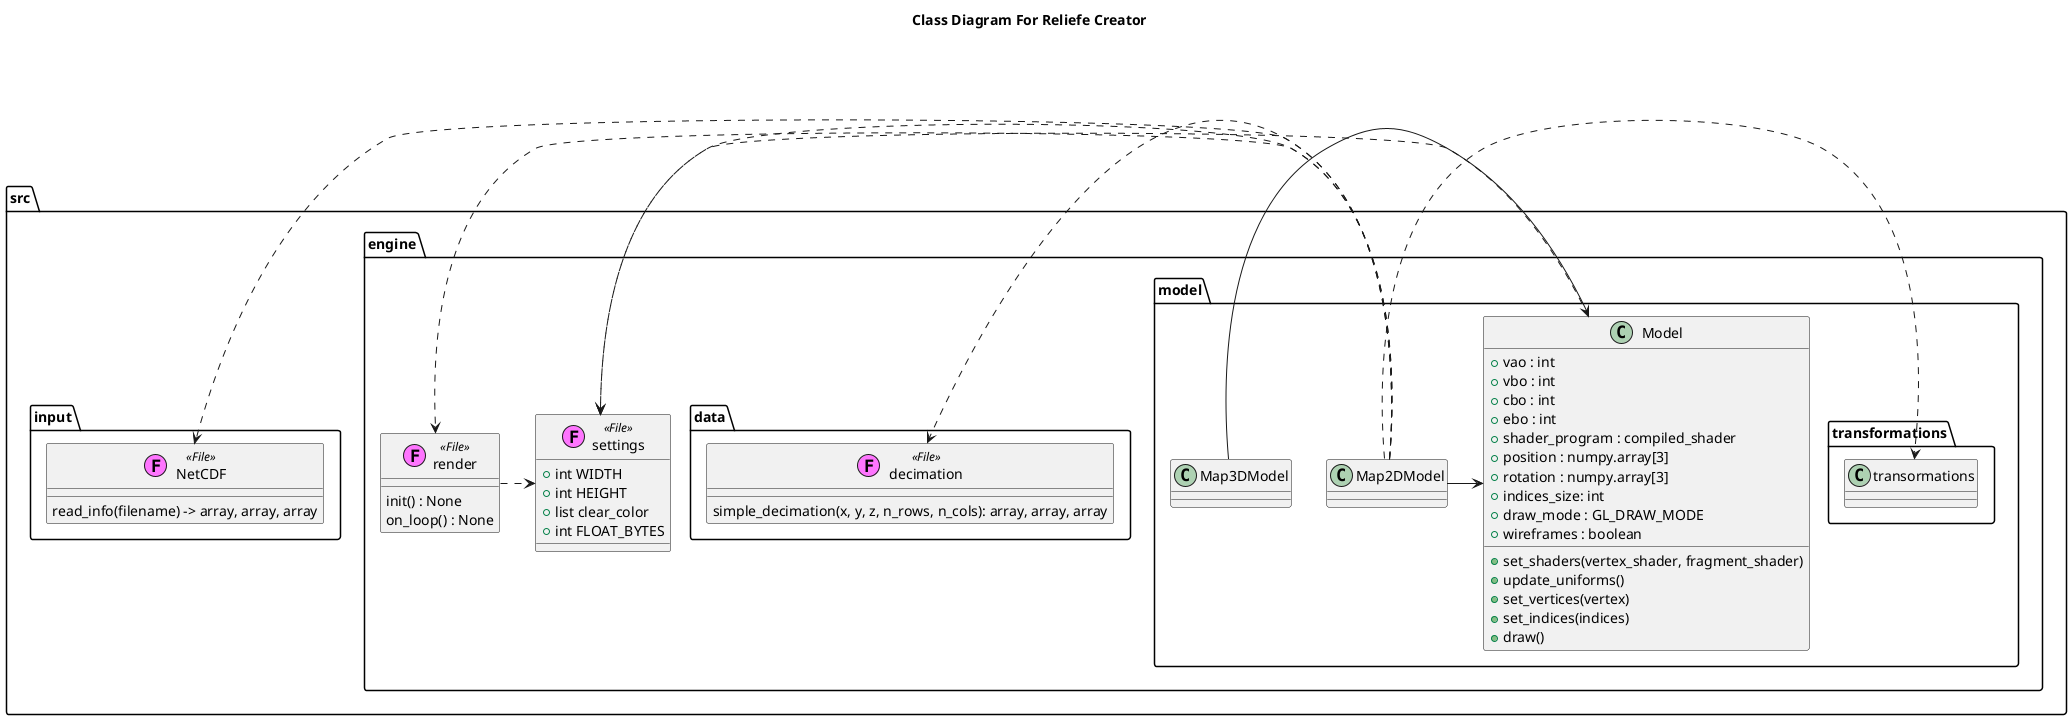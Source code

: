 @startuml

' Variable definition
!$file = "(F,#ff75ff) File"

' Configuration definition
title Class Diagram For Reliefe Creator
set namespaceSeparator .

' Classes definition
class src.engine.settings << $file >>{
    + int WIDTH
    + int HEIGHT
    + list clear_color
    + int FLOAT_BYTES
}

class src.engine.model.Model {

    + vao : int
    + vbo : int
    + cbo : int
    + ebo : int
    + shader_program : compiled_shader
    + position : numpy.array[3]
    + rotation : numpy.array[3]
    + indices_size: int
    + draw_mode : GL_DRAW_MODE
    + wireframes : boolean

    + set_shaders(vertex_shader, fragment_shader)
    + update_uniforms()
    + set_vertices(vertex)
    + set_indices(indices)
    + draw()
}

class src.engine.render << $file >>{
    init() : None
    on_loop() : None
}

class src.input.NetCDF <<$file>> {
    read_info(filename) -> array, array, array
}

class src.engine.data.decimation <<$file>>{
    simple_decimation(x, y, z, n_rows, n_cols): array, array, array
}

class src.engine.model.Map2DModel{

}

class src.engine.model.Map3DModel{

}


' herency
src.engine.model.Map2DModel -> src.engine.model.Model
src.engine.model.Map3DModel -> src.engine.model.Model

' uses
src.engine.model.Map2DModel .> src.engine.data.decimation
src.engine.model.Map2DModel .> src.input.NetCDF
src.engine.model.Map2DModel .> src.engine.render
src.engine.model.Map2DModel .> src.engine.settings
src.engine.model.Map2DModel .> src.engine.model.transformations.transormations

src.engine.model.Model .> src.engine.settings

src.engine.render .>  src.engine.settings
@enduml